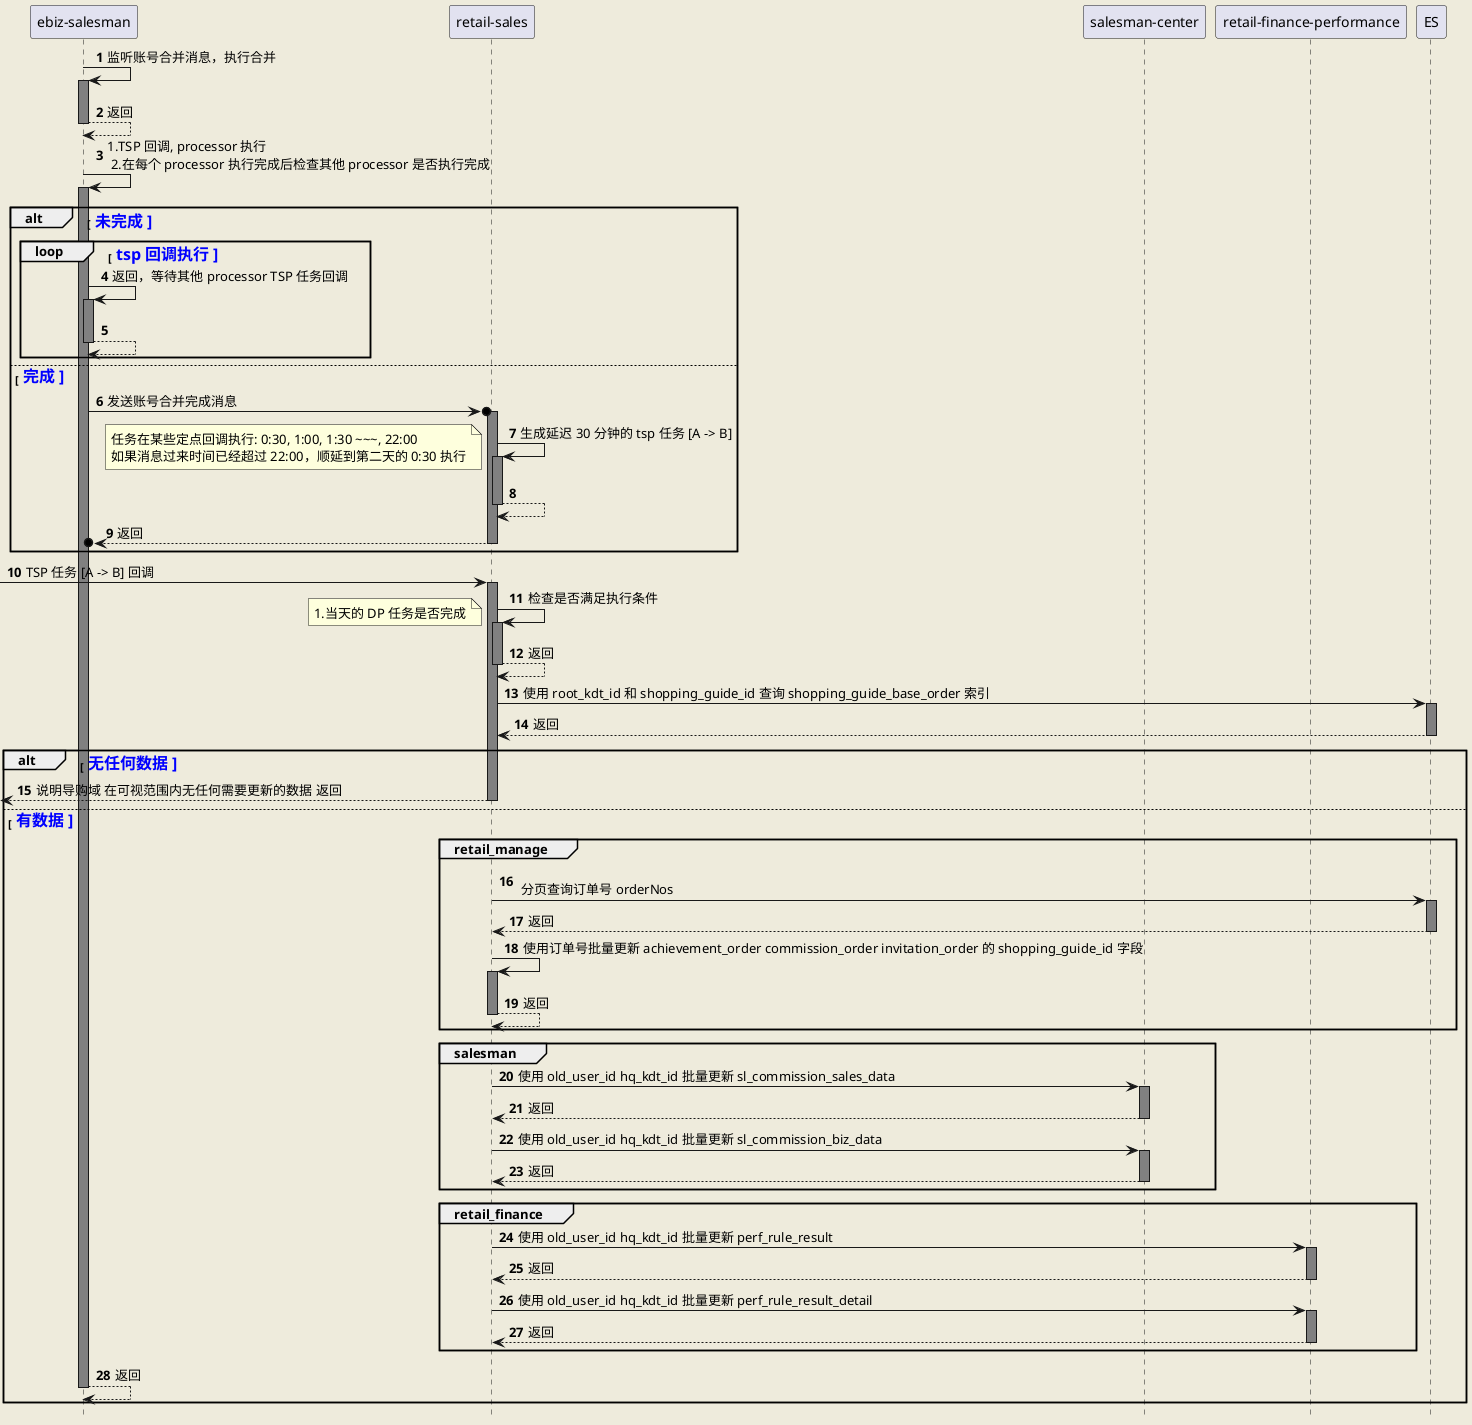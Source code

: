 @startuml
'https://plantuml.com/sequence-diagram
hide footbox
skinparam backgroundColor #EEEBDC

skinparam sequence {
    LifeLineBackgroundColor grey
}

autonumber
autoActivate on

'不同的系统应使用不同的合并策略
participant "ebiz-salesman" as ebiz
participant "retail-sales" as sales
participant "salesman-center" as salesman
participant "retail-finance-performance" as performance
participant "ES" as es

ebiz -> ebiz : 监听账号合并消息，执行合并
return 返回

ebiz -> ebiz : 1.TSP 回调, processor 执行 \n 2.在每个 processor 执行完成后检查其他 processor 是否执行完成

alt <font size = 16 color = blue> 未完成 <b>
    loop <font size = 16 color = blue> tsp 回调执行 <b>
        ebiz -> ebiz : 返回，等待其他 processor TSP 任务回调
        return
    end
else <font size = 16 color = blue> 完成 <b>
    ebiz ->o sales : 发送账号合并完成消息
    sales -> sales : 生成延迟 30 分钟的 tsp 任务 [A -> B]
    note left
        任务在某些定点回调执行: 0:30, 1:00, 1:30 ~~~, 22:00
        如果消息过来时间已经超过 22:00，顺延到第二天的 0:30 执行
    end note
    return
    return 返回
end

[-> sales : TSP 任务 [A -> B] 回调

sales -> sales : 检查是否满足执行条件
note left
    1.当天的 DP 任务是否完成
end note

return 返回

sales -> es : 使用 root_kdt_id 和 shopping_guide_id 查询 shopping_guide_base_order 索引
return 返回

alt <font size = 16 color = blue> 无任何数据 <b>
    return 说明导购域 在可视范围内无任何需要更新的数据 返回
else <font size = 16 color = blue> 有数据 <b>

    group retail_manage
        sales -> es : \n 分页查询订单号 orderNos
        return 返回
        sales -> sales : 使用订单号批量更新 achievement_order commission_order invitation_order 的 shopping_guide_id 字段
        return 返回
    end

    group salesman
        sales -> salesman : 使用 old_user_id hq_kdt_id 批量更新 sl_commission_sales_data
        return 返回
        sales -> salesman : 使用 old_user_id hq_kdt_id 批量更新 sl_commission_biz_data
        return 返回
    end

   group retail_finance
        sales -> performance : 使用 old_user_id hq_kdt_id 批量更新 perf_rule_result
        return 返回
        sales -> performance : 使用 old_user_id hq_kdt_id 批量更新 perf_rule_result_detail
        return 返回
   end
    return 返回

end

@enduml